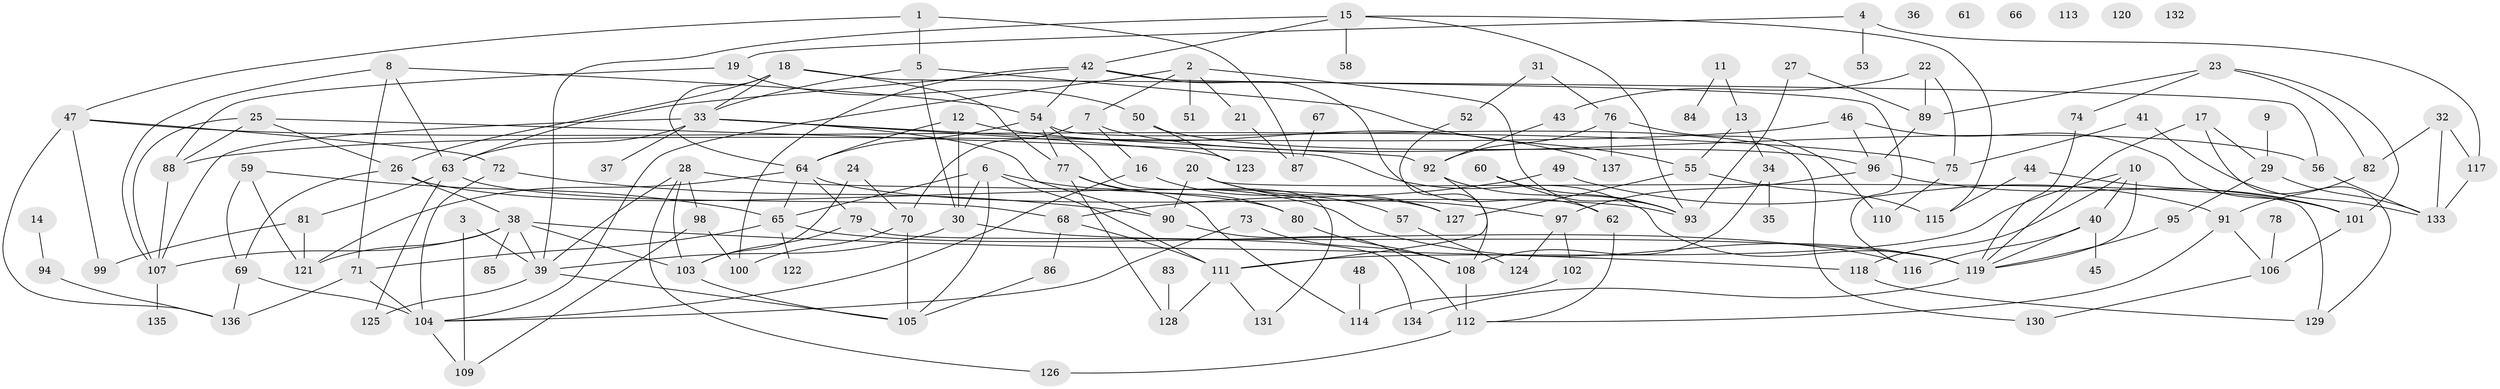 // Generated by graph-tools (version 1.1) at 2025/25/03/09/25 03:25:18]
// undirected, 137 vertices, 219 edges
graph export_dot {
graph [start="1"]
  node [color=gray90,style=filled];
  1;
  2;
  3;
  4;
  5;
  6;
  7;
  8;
  9;
  10;
  11;
  12;
  13;
  14;
  15;
  16;
  17;
  18;
  19;
  20;
  21;
  22;
  23;
  24;
  25;
  26;
  27;
  28;
  29;
  30;
  31;
  32;
  33;
  34;
  35;
  36;
  37;
  38;
  39;
  40;
  41;
  42;
  43;
  44;
  45;
  46;
  47;
  48;
  49;
  50;
  51;
  52;
  53;
  54;
  55;
  56;
  57;
  58;
  59;
  60;
  61;
  62;
  63;
  64;
  65;
  66;
  67;
  68;
  69;
  70;
  71;
  72;
  73;
  74;
  75;
  76;
  77;
  78;
  79;
  80;
  81;
  82;
  83;
  84;
  85;
  86;
  87;
  88;
  89;
  90;
  91;
  92;
  93;
  94;
  95;
  96;
  97;
  98;
  99;
  100;
  101;
  102;
  103;
  104;
  105;
  106;
  107;
  108;
  109;
  110;
  111;
  112;
  113;
  114;
  115;
  116;
  117;
  118;
  119;
  120;
  121;
  122;
  123;
  124;
  125;
  126;
  127;
  128;
  129;
  130;
  131;
  132;
  133;
  134;
  135;
  136;
  137;
  1 -- 5;
  1 -- 47;
  1 -- 87;
  2 -- 7;
  2 -- 21;
  2 -- 51;
  2 -- 93;
  2 -- 104;
  3 -- 39;
  3 -- 109;
  4 -- 19;
  4 -- 53;
  4 -- 117;
  5 -- 30;
  5 -- 33;
  5 -- 55;
  6 -- 30;
  6 -- 65;
  6 -- 105;
  6 -- 111;
  6 -- 119;
  7 -- 16;
  7 -- 56;
  7 -- 70;
  8 -- 54;
  8 -- 63;
  8 -- 71;
  8 -- 107;
  9 -- 29;
  10 -- 40;
  10 -- 111;
  10 -- 118;
  10 -- 119;
  11 -- 13;
  11 -- 84;
  12 -- 30;
  12 -- 64;
  12 -- 137;
  13 -- 34;
  13 -- 55;
  14 -- 94;
  15 -- 39;
  15 -- 42;
  15 -- 58;
  15 -- 93;
  15 -- 115;
  16 -- 57;
  16 -- 104;
  17 -- 29;
  17 -- 119;
  17 -- 129;
  18 -- 26;
  18 -- 33;
  18 -- 56;
  18 -- 64;
  18 -- 77;
  19 -- 50;
  19 -- 88;
  20 -- 90;
  20 -- 97;
  20 -- 127;
  20 -- 129;
  21 -- 87;
  22 -- 43;
  22 -- 75;
  22 -- 89;
  23 -- 74;
  23 -- 82;
  23 -- 89;
  23 -- 101;
  24 -- 70;
  24 -- 103;
  25 -- 26;
  25 -- 88;
  25 -- 107;
  25 -- 119;
  26 -- 38;
  26 -- 69;
  26 -- 127;
  27 -- 89;
  27 -- 93;
  28 -- 39;
  28 -- 80;
  28 -- 98;
  28 -- 103;
  28 -- 126;
  29 -- 95;
  29 -- 133;
  30 -- 39;
  30 -- 119;
  31 -- 52;
  31 -- 76;
  32 -- 82;
  32 -- 117;
  32 -- 133;
  33 -- 37;
  33 -- 63;
  33 -- 90;
  33 -- 92;
  33 -- 107;
  33 -- 123;
  34 -- 35;
  34 -- 108;
  38 -- 39;
  38 -- 85;
  38 -- 103;
  38 -- 107;
  38 -- 118;
  38 -- 121;
  39 -- 105;
  39 -- 125;
  40 -- 45;
  40 -- 116;
  40 -- 119;
  41 -- 75;
  41 -- 133;
  42 -- 54;
  42 -- 62;
  42 -- 63;
  42 -- 100;
  42 -- 116;
  43 -- 92;
  44 -- 101;
  44 -- 115;
  46 -- 88;
  46 -- 96;
  46 -- 101;
  47 -- 72;
  47 -- 75;
  47 -- 99;
  47 -- 136;
  48 -- 114;
  49 -- 68;
  49 -- 91;
  50 -- 96;
  50 -- 123;
  52 -- 108;
  54 -- 64;
  54 -- 77;
  54 -- 130;
  54 -- 131;
  55 -- 115;
  55 -- 127;
  56 -- 133;
  57 -- 124;
  59 -- 65;
  59 -- 69;
  59 -- 121;
  60 -- 62;
  60 -- 93;
  62 -- 112;
  63 -- 68;
  63 -- 81;
  63 -- 125;
  64 -- 65;
  64 -- 79;
  64 -- 93;
  64 -- 121;
  65 -- 71;
  65 -- 116;
  65 -- 122;
  67 -- 87;
  68 -- 86;
  68 -- 111;
  69 -- 104;
  69 -- 136;
  70 -- 100;
  70 -- 105;
  71 -- 104;
  71 -- 136;
  72 -- 90;
  72 -- 104;
  73 -- 104;
  73 -- 108;
  74 -- 119;
  75 -- 110;
  76 -- 92;
  76 -- 110;
  76 -- 137;
  77 -- 80;
  77 -- 114;
  77 -- 128;
  78 -- 106;
  79 -- 103;
  79 -- 134;
  80 -- 108;
  81 -- 99;
  81 -- 121;
  82 -- 91;
  83 -- 128;
  86 -- 105;
  88 -- 107;
  89 -- 96;
  90 -- 112;
  91 -- 106;
  91 -- 112;
  92 -- 93;
  92 -- 111;
  94 -- 136;
  95 -- 119;
  96 -- 97;
  96 -- 101;
  97 -- 102;
  97 -- 124;
  98 -- 100;
  98 -- 109;
  101 -- 106;
  102 -- 114;
  103 -- 105;
  104 -- 109;
  106 -- 130;
  107 -- 135;
  108 -- 112;
  111 -- 128;
  111 -- 131;
  112 -- 126;
  117 -- 133;
  118 -- 129;
  119 -- 134;
}
